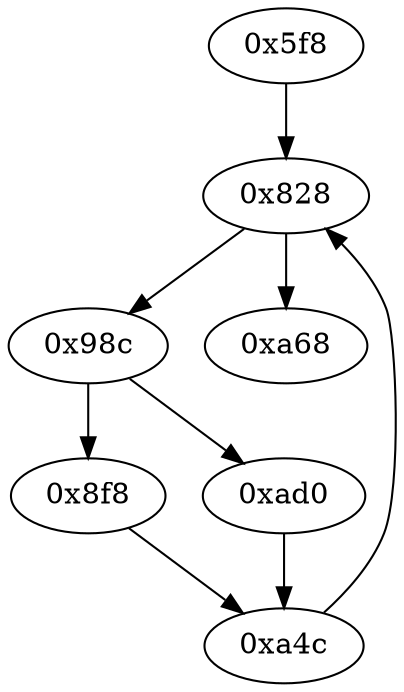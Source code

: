 strict digraph "" {
	graph ["edge"="{}",
		file="/Users/mark/Documents/deobfus-2019-ccs/ALL-CFG/small-programs/1b-1-2-1-1-gtsum127_dep-1-0-1/1528_recovered.dot",
		"graph"="{u'file': u'/Users/mark/Documents/deobfus-2019-ccs/ALL-CFG/small-programs/1b-1-2-1-1-gtsum127_dep-1-0-1/1528_recovered.dot'}",
		"node"="{u'opcode': u''}"
	];
	"0x828"	 [opcode="[u'ldr', u'str', u'ldr', u'str', u'ldr', u'ldr', u'ldrb', u'ldr', u'ldr', u'ldr', u'cmp', u'mov', u'b']"];
	"0x98c"	 [opcode="[u'ldr', u'ldr', u'ldr', u'sub', u'sub', u'add', u'mul', u'mvn', u'ldr', u'orr', u'mov', u'cmn', u'mov', u'ldr', u'cmp', u'mov', \
u'mov', u'mov', u'cmn', u'mov', u'mov', u'teq', u'mov', u'b']"];
	"0x828" -> "0x98c";
	"0xa68"	 [opcode="[u'ldr', u'ldr', u'ldr', u'ldr', u'ldr', u'mov', u'add', u'cmp', u'sub', u'mov', u'sub', u'mul', u'mov', u'mvn', u'orr', u'cmn', \
u'mov', u'teq', u'mov', u'mov', u'cmn', u'mov', u'mov', u'cmp', u'mov', u'b']"];
	"0x828" -> "0xa68";
	"0x8f8"	 [opcode="[u'ldr', u'ldr', u'ldr', u'sub', u'add', u'add']"];
	"0xa4c"	 [opcode="[u'ldr', u'add', u'str', u'ldr', u'str', u'ldr', u'b']"];
	"0x8f8" -> "0xa4c";
	"0x98c" -> "0x8f8";
	"0xad0"	 [opcode="[u'ldr', u'mov', u'ldr', u'ldr', u'sub', u'sub', u'add', u'mul', u'mov', u'eor', u'and', u'ldr', u'mov', u'ldr', u'cmp', u'mov', \
u'teq', u'ldr', u'ldr', u'mov', u'cmp', u'mov', u'mov', u'cmp', u'mov', u'b']"];
	"0x98c" -> "0xad0";
	"0xad0" -> "0xa4c";
	"0xa4c" -> "0x828";
	"0x5f8"	 [opcode="[u'push', u'add', u'sub', u'ldr', u'str', u'mvn', u'ldr', u'sub', u'mul', u'mov', u'eor', u'tst', u'ldr', u'mov', u'mov', u'strb', \
u'ldr', u'cmp', u'mov', u'strb', u'ldr', u'ldr', u'str', u'ldr', u'str', u'ldr', u'str', u'ldr', u'str', u'ldr', u'ldr', u'ldr', \
u'ldr', u'ldr', u'str', u'ldr', u'ldr', u'add', u'str', u'ldr', u'add', u'str', u'str', u'str', u'str', u'b']"];
	"0x5f8" -> "0x828";
}
